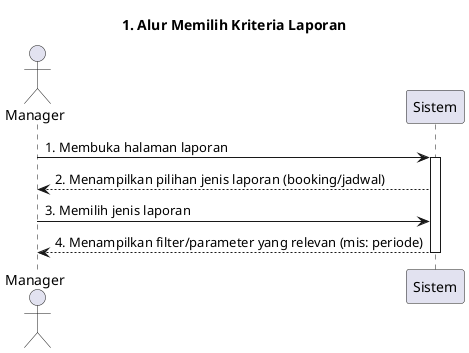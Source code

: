 @startuml
actor Manager
participant "Sistem" as System

title 1. Alur Memilih Kriteria Laporan

Manager -> System : 1. Membuka halaman laporan
activate System
System --> Manager : 2. Menampilkan pilihan jenis laporan (booking/jadwal)

Manager -> System : 3. Memilih jenis laporan
System --> Manager : 4. Menampilkan filter/parameter yang relevan (mis: periode)
deactivate System

@enduml